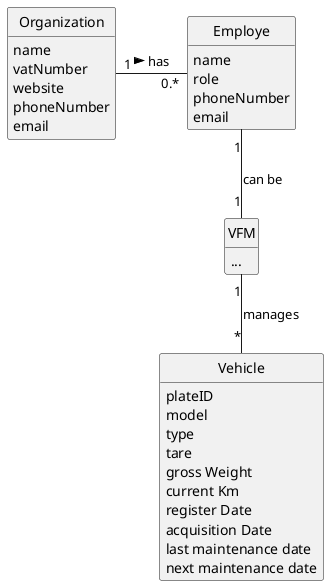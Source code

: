 @startuml
skinparam monochrome true
skinparam packageStyle rectangle
skinparam shadowing false

'left to right direction

skinparam classAttributeIconSize 0

hide circle
hide methods

'title Domain Model

'class Platform {
'  -description
'}

class Organization {
    name
    vatNumber
    website
    phoneNumber
    email
}



class Employe {
    name
    role
    phoneNumber
    email
}
class VFM {
    ...
}
class Vehicle {
    plateID
    model
    type
    tare
        gross Weight
        current Km
         register Date
         acquisition Date
         maintenance/Checkup Frequency (in Kms)
         last maintenance date
         next maintenance date
}
'class User {
'    name
'    email
'    password
'}

Organization "1" - "0.*" Employe : has >
Employe "1" -- "1" VFM : can be
VFM "1" -- "*" Vehicle: manages

@enduml